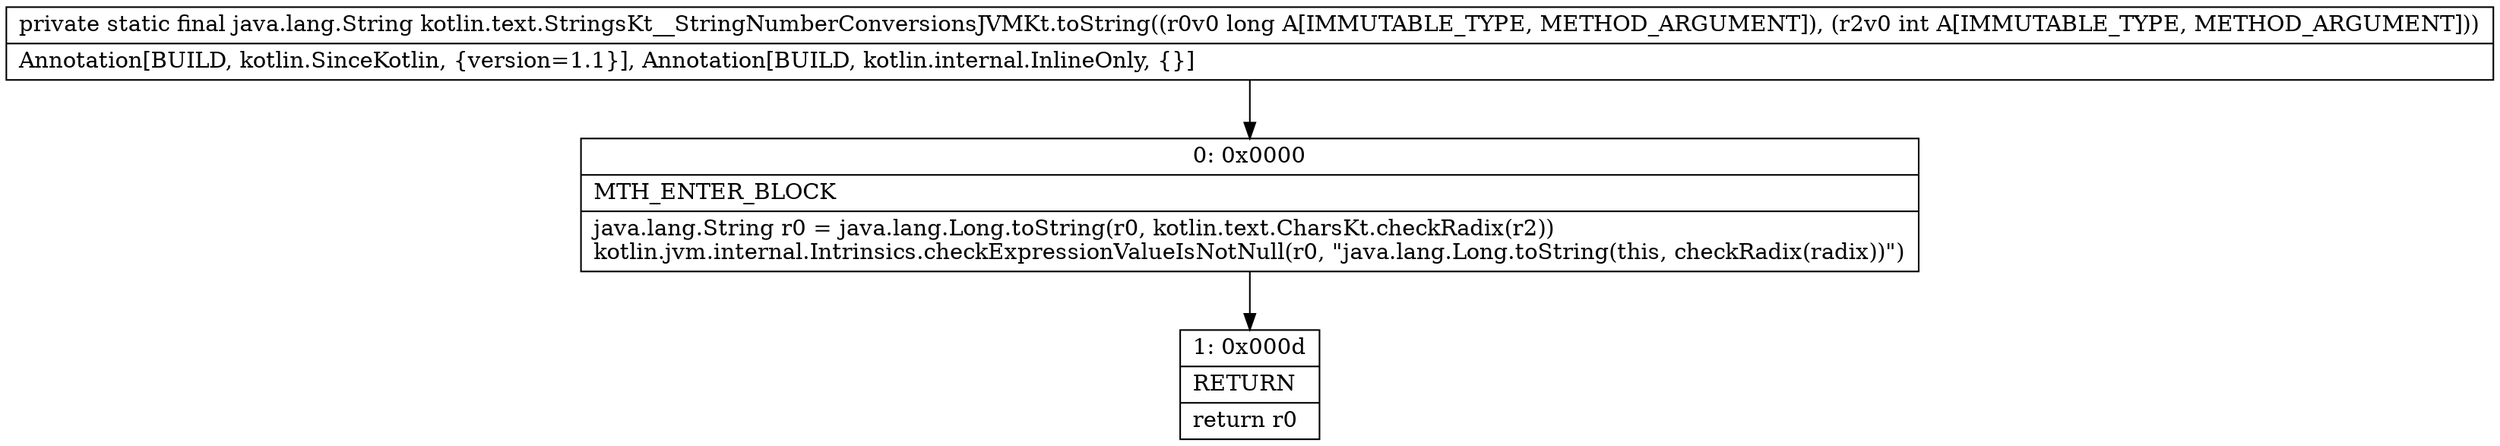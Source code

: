 digraph "CFG forkotlin.text.StringsKt__StringNumberConversionsJVMKt.toString(JI)Ljava\/lang\/String;" {
Node_0 [shape=record,label="{0\:\ 0x0000|MTH_ENTER_BLOCK\l|java.lang.String r0 = java.lang.Long.toString(r0, kotlin.text.CharsKt.checkRadix(r2))\lkotlin.jvm.internal.Intrinsics.checkExpressionValueIsNotNull(r0, \"java.lang.Long.toString(this, checkRadix(radix))\")\l}"];
Node_1 [shape=record,label="{1\:\ 0x000d|RETURN\l|return r0\l}"];
MethodNode[shape=record,label="{private static final java.lang.String kotlin.text.StringsKt__StringNumberConversionsJVMKt.toString((r0v0 long A[IMMUTABLE_TYPE, METHOD_ARGUMENT]), (r2v0 int A[IMMUTABLE_TYPE, METHOD_ARGUMENT]))  | Annotation[BUILD, kotlin.SinceKotlin, \{version=1.1\}], Annotation[BUILD, kotlin.internal.InlineOnly, \{\}]\l}"];
MethodNode -> Node_0;
Node_0 -> Node_1;
}

